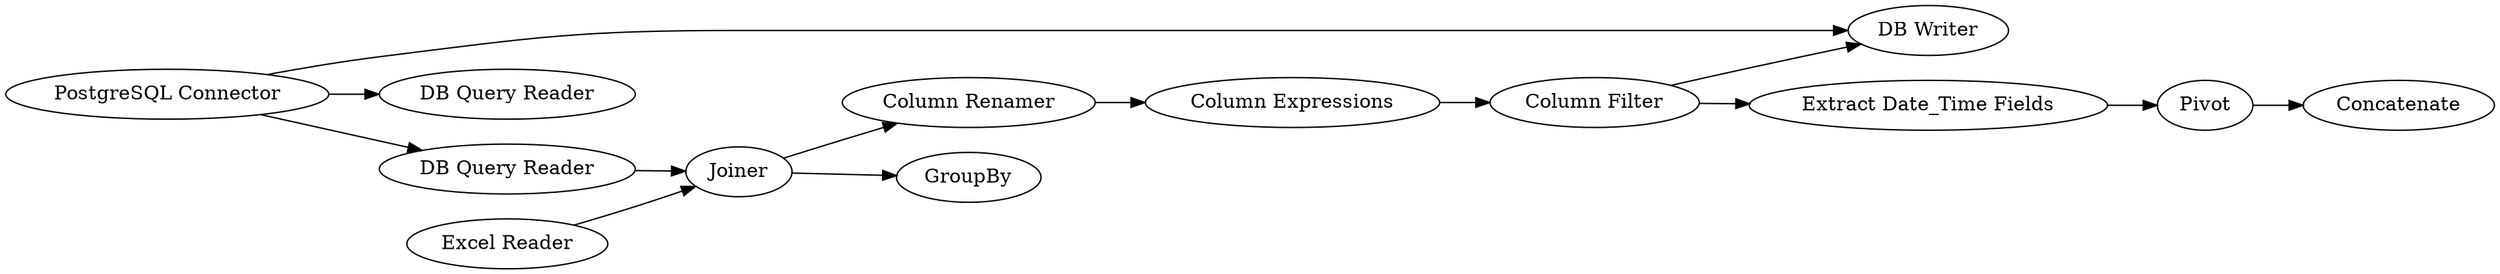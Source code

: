 digraph {
	44 -> 47
	13 -> 52
	48 -> 49
	13 -> 42
	44 -> 55
	43 -> 44
	13 -> 43
	14 -> 44
	47 -> 48
	54 -> 53
	49 -> 52
	49 -> 54
	53 -> 56
	48 [label="Column Expressions"]
	14 [label="Excel Reader"]
	43 [label="DB Query Reader"]
	13 [label="PostgreSQL Connector"]
	44 [label=Joiner]
	42 [label="DB Query Reader"]
	55 [label=GroupBy]
	49 [label="Column Filter"]
	53 [label=Pivot]
	47 [label="Column Renamer"]
	56 [label=Concatenate]
	54 [label="Extract Date_Time Fields"]
	52 [label="DB Writer"]
	rankdir=LR
}
